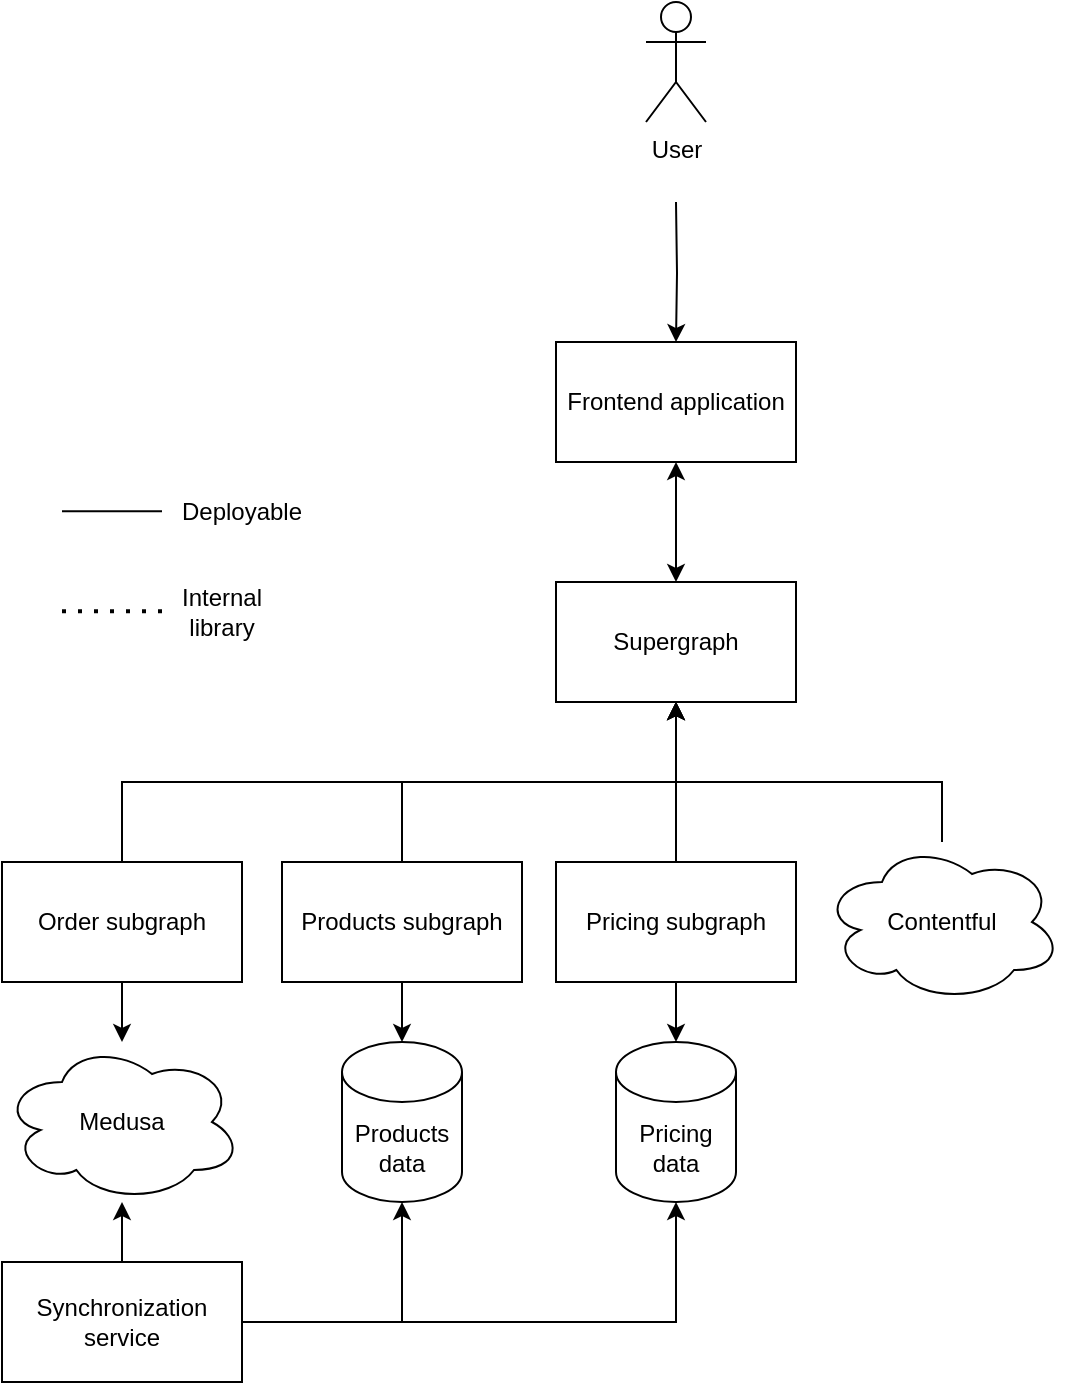 <mxfile version="20.8.10" type="device"><diagram name="High-level" id="j-nub1IaHAZAbWxj_D0Z"><mxGraphModel dx="1430" dy="830" grid="1" gridSize="10" guides="1" tooltips="1" connect="1" arrows="1" fold="1" page="1" pageScale="1" pageWidth="1654" pageHeight="1169" math="0" shadow="0"><root><mxCell id="0"/><mxCell id="1" parent="0"/><mxCell id="KBj_uUJCSt4fIoucZrSP-3" value="" style="edgeStyle=orthogonalEdgeStyle;rounded=0;orthogonalLoop=1;jettySize=auto;html=1;" parent="1" target="KBj_uUJCSt4fIoucZrSP-2" edge="1"><mxGeometry relative="1" as="geometry"><mxPoint x="827" y="170" as="sourcePoint"/></mxGeometry></mxCell><mxCell id="KBj_uUJCSt4fIoucZrSP-5" value="" style="edgeStyle=orthogonalEdgeStyle;rounded=0;orthogonalLoop=1;jettySize=auto;html=1;startArrow=classic;startFill=1;" parent="1" source="KBj_uUJCSt4fIoucZrSP-2" target="KBj_uUJCSt4fIoucZrSP-4" edge="1"><mxGeometry relative="1" as="geometry"/></mxCell><mxCell id="KBj_uUJCSt4fIoucZrSP-2" value="Frontend application" style="whiteSpace=wrap;html=1;" parent="1" vertex="1"><mxGeometry x="767" y="240" width="120" height="60" as="geometry"/></mxCell><mxCell id="KBj_uUJCSt4fIoucZrSP-10" value="" style="edgeStyle=orthogonalEdgeStyle;rounded=0;orthogonalLoop=1;jettySize=auto;html=1;endArrow=none;endFill=0;startArrow=classic;startFill=1;" parent="1" source="KBj_uUJCSt4fIoucZrSP-4" target="KBj_uUJCSt4fIoucZrSP-7" edge="1"><mxGeometry relative="1" as="geometry"/></mxCell><mxCell id="KBj_uUJCSt4fIoucZrSP-11" style="edgeStyle=orthogonalEdgeStyle;rounded=0;orthogonalLoop=1;jettySize=auto;html=1;entryX=0.5;entryY=0;entryDx=0;entryDy=0;exitX=0.5;exitY=1;exitDx=0;exitDy=0;startArrow=classic;startFill=1;endArrow=none;endFill=0;" parent="1" source="KBj_uUJCSt4fIoucZrSP-4" target="KBj_uUJCSt4fIoucZrSP-6" edge="1"><mxGeometry relative="1" as="geometry"/></mxCell><mxCell id="KBj_uUJCSt4fIoucZrSP-4" value="Supergraph" style="whiteSpace=wrap;html=1;" parent="1" vertex="1"><mxGeometry x="767" y="360" width="120" height="60" as="geometry"/></mxCell><mxCell id="A6IBAL_5Z2rWB2n0jj_n-13" style="edgeStyle=orthogonalEdgeStyle;rounded=0;orthogonalLoop=1;jettySize=auto;html=1;" edge="1" parent="1" source="KBj_uUJCSt4fIoucZrSP-6" target="A6IBAL_5Z2rWB2n0jj_n-9"><mxGeometry relative="1" as="geometry"/></mxCell><mxCell id="KBj_uUJCSt4fIoucZrSP-6" value="Products subgraph" style="whiteSpace=wrap;html=1;" parent="1" vertex="1"><mxGeometry x="630" y="500" width="120" height="60" as="geometry"/></mxCell><mxCell id="A6IBAL_5Z2rWB2n0jj_n-14" style="edgeStyle=orthogonalEdgeStyle;rounded=0;orthogonalLoop=1;jettySize=auto;html=1;" edge="1" parent="1" source="KBj_uUJCSt4fIoucZrSP-7" target="A6IBAL_5Z2rWB2n0jj_n-10"><mxGeometry relative="1" as="geometry"/></mxCell><mxCell id="KBj_uUJCSt4fIoucZrSP-7" value="Pricing subgraph" style="whiteSpace=wrap;html=1;" parent="1" vertex="1"><mxGeometry x="767" y="500" width="120" height="60" as="geometry"/></mxCell><mxCell id="HP8ONfLixpbMiWq24jou-1" value="" style="endArrow=none;dashed=1;html=1;dashPattern=1 3;strokeWidth=2;rounded=0;" parent="1" edge="1"><mxGeometry width="50" height="50" relative="1" as="geometry"><mxPoint x="520" y="374.66" as="sourcePoint"/><mxPoint x="570" y="374.66" as="targetPoint"/></mxGeometry></mxCell><mxCell id="HP8ONfLixpbMiWq24jou-2" value="" style="endArrow=none;html=1;rounded=0;" parent="1" edge="1"><mxGeometry width="50" height="50" relative="1" as="geometry"><mxPoint x="520" y="324.66" as="sourcePoint"/><mxPoint x="570" y="324.66" as="targetPoint"/></mxGeometry></mxCell><mxCell id="HP8ONfLixpbMiWq24jou-3" value="Deployable" style="text;strokeColor=none;align=center;fillColor=none;html=1;verticalAlign=middle;whiteSpace=wrap;rounded=0;" parent="1" vertex="1"><mxGeometry x="580" y="310" width="60" height="30" as="geometry"/></mxCell><mxCell id="HP8ONfLixpbMiWq24jou-4" value="Internal library" style="text;strokeColor=none;align=center;fillColor=none;html=1;verticalAlign=middle;whiteSpace=wrap;rounded=0;" parent="1" vertex="1"><mxGeometry x="570" y="360" width="60" height="30" as="geometry"/></mxCell><mxCell id="HP8ONfLixpbMiWq24jou-5" value="User" style="shape=umlActor;verticalLabelPosition=bottom;verticalAlign=top;html=1;outlineConnect=0;" parent="1" vertex="1"><mxGeometry x="812" y="70" width="30" height="60" as="geometry"/></mxCell><mxCell id="A6IBAL_5Z2rWB2n0jj_n-2" style="edgeStyle=orthogonalEdgeStyle;rounded=0;orthogonalLoop=1;jettySize=auto;html=1;entryX=0.5;entryY=1;entryDx=0;entryDy=0;" edge="1" parent="1" source="A6IBAL_5Z2rWB2n0jj_n-1" target="KBj_uUJCSt4fIoucZrSP-4"><mxGeometry relative="1" as="geometry"><Array as="points"><mxPoint x="960" y="460"/><mxPoint x="827" y="460"/></Array></mxGeometry></mxCell><mxCell id="A6IBAL_5Z2rWB2n0jj_n-1" value="Contentful" style="ellipse;shape=cloud;whiteSpace=wrap;html=1;" vertex="1" parent="1"><mxGeometry x="900" y="490" width="120" height="80" as="geometry"/></mxCell><mxCell id="A6IBAL_5Z2rWB2n0jj_n-6" style="edgeStyle=orthogonalEdgeStyle;rounded=0;orthogonalLoop=1;jettySize=auto;html=1;entryX=0.5;entryY=1;entryDx=0;entryDy=0;" edge="1" parent="1" source="A6IBAL_5Z2rWB2n0jj_n-3" target="KBj_uUJCSt4fIoucZrSP-4"><mxGeometry relative="1" as="geometry"><Array as="points"><mxPoint x="550" y="460"/><mxPoint x="827" y="460"/></Array></mxGeometry></mxCell><mxCell id="A6IBAL_5Z2rWB2n0jj_n-7" style="edgeStyle=orthogonalEdgeStyle;rounded=0;orthogonalLoop=1;jettySize=auto;html=1;" edge="1" parent="1" source="A6IBAL_5Z2rWB2n0jj_n-3" target="A6IBAL_5Z2rWB2n0jj_n-5"><mxGeometry relative="1" as="geometry"/></mxCell><mxCell id="A6IBAL_5Z2rWB2n0jj_n-3" value="Order subgraph" style="rounded=0;whiteSpace=wrap;html=1;" vertex="1" parent="1"><mxGeometry x="490" y="500" width="120" height="60" as="geometry"/></mxCell><mxCell id="A6IBAL_5Z2rWB2n0jj_n-8" style="edgeStyle=orthogonalEdgeStyle;rounded=0;orthogonalLoop=1;jettySize=auto;html=1;" edge="1" parent="1" source="A6IBAL_5Z2rWB2n0jj_n-4" target="A6IBAL_5Z2rWB2n0jj_n-5"><mxGeometry relative="1" as="geometry"/></mxCell><mxCell id="A6IBAL_5Z2rWB2n0jj_n-11" style="edgeStyle=orthogonalEdgeStyle;rounded=0;orthogonalLoop=1;jettySize=auto;html=1;entryX=0.5;entryY=1;entryDx=0;entryDy=0;entryPerimeter=0;" edge="1" parent="1" source="A6IBAL_5Z2rWB2n0jj_n-4" target="A6IBAL_5Z2rWB2n0jj_n-9"><mxGeometry relative="1" as="geometry"/></mxCell><mxCell id="A6IBAL_5Z2rWB2n0jj_n-12" style="edgeStyle=orthogonalEdgeStyle;rounded=0;orthogonalLoop=1;jettySize=auto;html=1;entryX=0.5;entryY=1;entryDx=0;entryDy=0;entryPerimeter=0;" edge="1" parent="1" source="A6IBAL_5Z2rWB2n0jj_n-4" target="A6IBAL_5Z2rWB2n0jj_n-10"><mxGeometry relative="1" as="geometry"/></mxCell><mxCell id="A6IBAL_5Z2rWB2n0jj_n-4" value="Synchronization service" style="rounded=0;whiteSpace=wrap;html=1;" vertex="1" parent="1"><mxGeometry x="490" y="700" width="120" height="60" as="geometry"/></mxCell><mxCell id="A6IBAL_5Z2rWB2n0jj_n-5" value="Medusa" style="ellipse;shape=cloud;whiteSpace=wrap;html=1;" vertex="1" parent="1"><mxGeometry x="490" y="590" width="120" height="80" as="geometry"/></mxCell><mxCell id="A6IBAL_5Z2rWB2n0jj_n-9" value="Products data" style="shape=cylinder3;whiteSpace=wrap;html=1;boundedLbl=1;backgroundOutline=1;size=15;" vertex="1" parent="1"><mxGeometry x="660" y="590" width="60" height="80" as="geometry"/></mxCell><mxCell id="A6IBAL_5Z2rWB2n0jj_n-10" value="Pricing data" style="shape=cylinder3;whiteSpace=wrap;html=1;boundedLbl=1;backgroundOutline=1;size=15;" vertex="1" parent="1"><mxGeometry x="797" y="590" width="60" height="80" as="geometry"/></mxCell></root></mxGraphModel></diagram></mxfile>